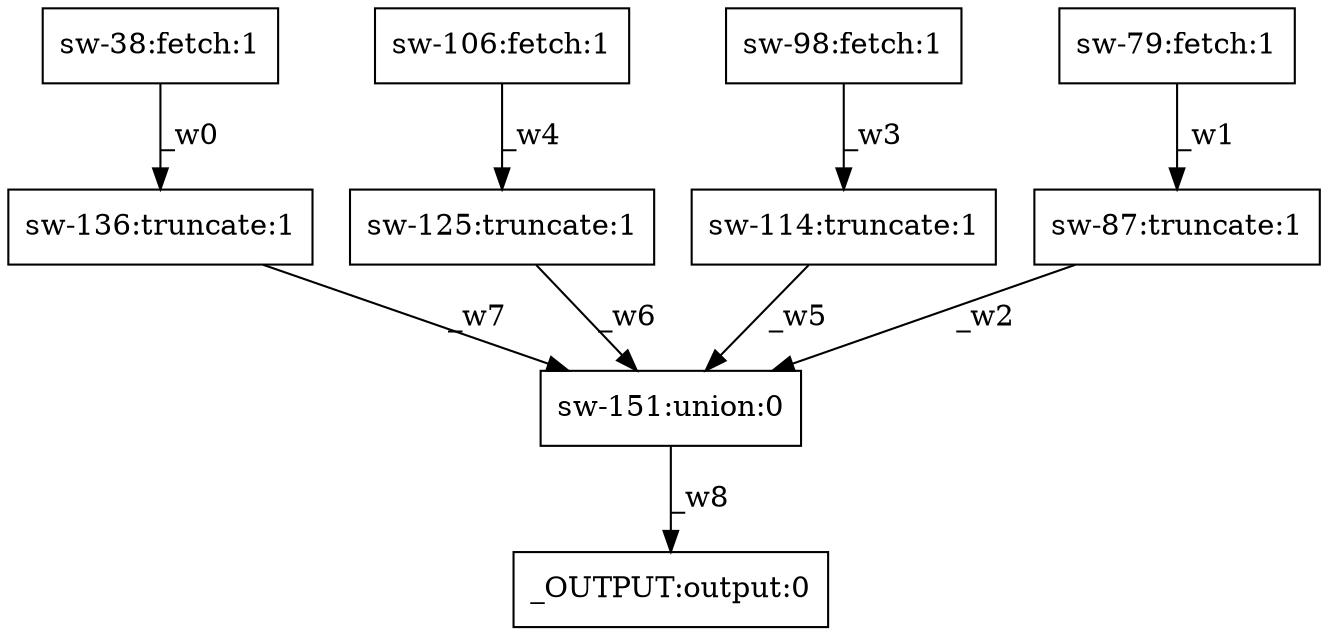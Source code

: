 digraph test1 { node [shape=box] "sw-87" [label="sw-87:truncate:1"];"_OUTPUT" [label="_OUTPUT:output:0"];"sw-106" [label="sw-106:fetch:1"];"sw-98" [label="sw-98:fetch:1"];"sw-151" [label="sw-151:union:0"];"sw-136" [label="sw-136:truncate:1"];"sw-125" [label="sw-125:truncate:1"];"sw-79" [label="sw-79:fetch:1"];"sw-114" [label="sw-114:truncate:1"];"sw-38" [label="sw-38:fetch:1"];"sw-38" -> "sw-136" [label="_w0"];"sw-79" -> "sw-87" [label="_w1"];"sw-87" -> "sw-151" [label="_w2"];"sw-98" -> "sw-114" [label="_w3"];"sw-106" -> "sw-125" [label="_w4"];"sw-114" -> "sw-151" [label="_w5"];"sw-125" -> "sw-151" [label="_w6"];"sw-136" -> "sw-151" [label="_w7"];"sw-151" -> "_OUTPUT" [label="_w8"];}